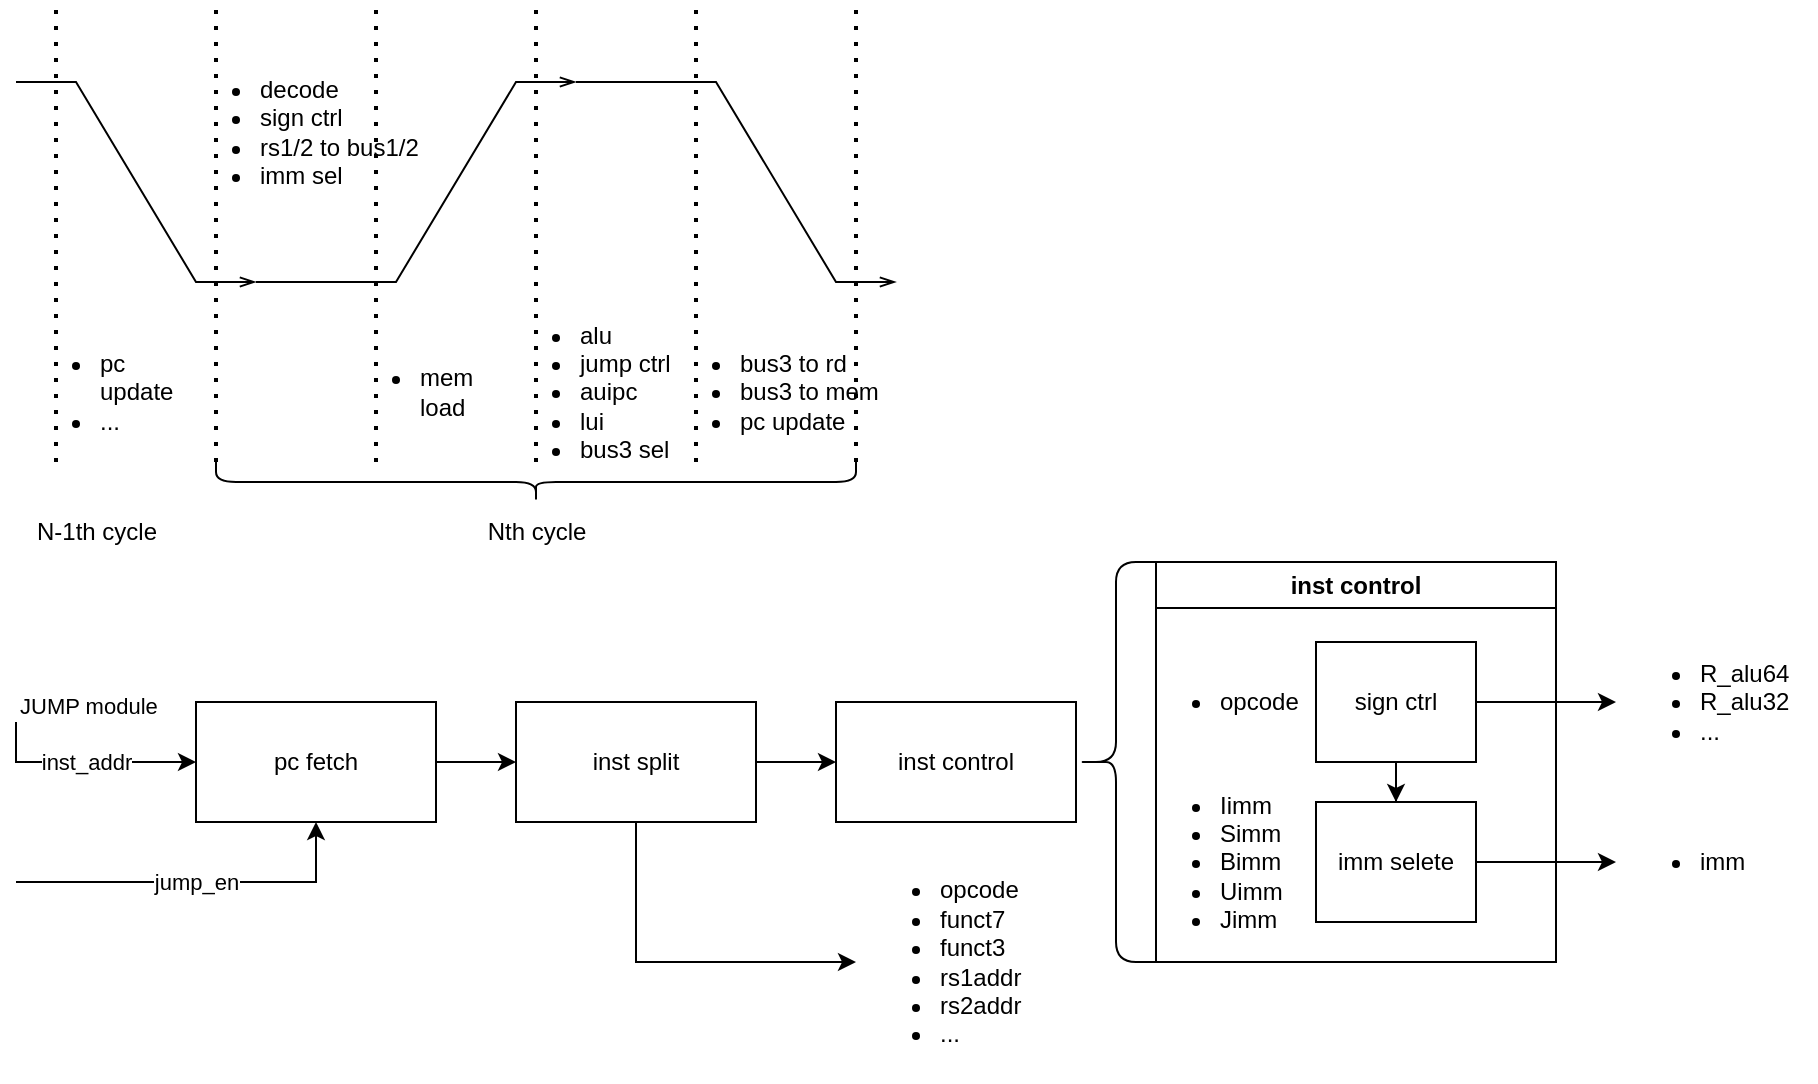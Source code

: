 <mxfile version="21.6.5" type="github">
  <diagram name="Page-1" id="90a13364-a465-7bf4-72fc-28e22215d7a0">
    <mxGraphModel dx="1331" dy="756" grid="1" gridSize="10" guides="1" tooltips="1" connect="1" arrows="1" fold="1" page="1" pageScale="1.5" pageWidth="1169" pageHeight="826" background="none" math="0" shadow="0">
      <root>
        <mxCell id="0" style=";html=1;" />
        <mxCell id="1" style=";html=1;" parent="0" />
        <mxCell id="IBjGQl41Eb35qvI7iTFf-81" value="" style="group" vertex="1" connectable="0" parent="1">
          <mxGeometry x="20" y="20" width="900" height="540" as="geometry" />
        </mxCell>
        <mxCell id="IBjGQl41Eb35qvI7iTFf-57" value="" style="edgeStyle=entityRelationEdgeStyle;fontSize=12;html=1;endArrow=openThin;endFill=0;rounded=0;" edge="1" parent="IBjGQl41Eb35qvI7iTFf-81">
          <mxGeometry width="100" height="100" relative="1" as="geometry">
            <mxPoint x="160" y="140" as="sourcePoint" />
            <mxPoint x="280" y="40" as="targetPoint" />
          </mxGeometry>
        </mxCell>
        <mxCell id="IBjGQl41Eb35qvI7iTFf-58" value="" style="endArrow=none;html=1;rounded=0;" edge="1" parent="IBjGQl41Eb35qvI7iTFf-81">
          <mxGeometry width="50" height="50" relative="1" as="geometry">
            <mxPoint x="280" y="40" as="sourcePoint" />
            <mxPoint x="320" y="40" as="targetPoint" />
          </mxGeometry>
        </mxCell>
        <mxCell id="IBjGQl41Eb35qvI7iTFf-59" value="" style="edgeStyle=entityRelationEdgeStyle;fontSize=12;html=1;endArrow=openThin;endFill=0;rounded=0;" edge="1" parent="IBjGQl41Eb35qvI7iTFf-81">
          <mxGeometry width="100" height="100" relative="1" as="geometry">
            <mxPoint x="320" y="40" as="sourcePoint" />
            <mxPoint x="440" y="140" as="targetPoint" />
            <Array as="points">
              <mxPoint x="380" y="80" />
            </Array>
          </mxGeometry>
        </mxCell>
        <mxCell id="IBjGQl41Eb35qvI7iTFf-64" value="" style="edgeStyle=entityRelationEdgeStyle;fontSize=12;html=1;endArrow=openThin;endFill=0;rounded=0;" edge="1" parent="IBjGQl41Eb35qvI7iTFf-81">
          <mxGeometry width="100" height="100" relative="1" as="geometry">
            <mxPoint y="40" as="sourcePoint" />
            <mxPoint x="120" y="140" as="targetPoint" />
            <Array as="points">
              <mxPoint x="100" y="80" />
            </Array>
          </mxGeometry>
        </mxCell>
        <mxCell id="IBjGQl41Eb35qvI7iTFf-65" value="" style="endArrow=none;html=1;rounded=0;" edge="1" parent="IBjGQl41Eb35qvI7iTFf-81">
          <mxGeometry width="50" height="50" relative="1" as="geometry">
            <mxPoint x="120" y="140" as="sourcePoint" />
            <mxPoint x="160" y="140" as="targetPoint" />
          </mxGeometry>
        </mxCell>
        <mxCell id="IBjGQl41Eb35qvI7iTFf-66" value="" style="endArrow=none;dashed=1;html=1;dashPattern=1 3;strokeWidth=2;rounded=0;" edge="1" parent="IBjGQl41Eb35qvI7iTFf-81">
          <mxGeometry width="50" height="50" relative="1" as="geometry">
            <mxPoint x="100" y="230" as="sourcePoint" />
            <mxPoint x="100" as="targetPoint" />
          </mxGeometry>
        </mxCell>
        <mxCell id="IBjGQl41Eb35qvI7iTFf-67" value="" style="endArrow=none;dashed=1;html=1;dashPattern=1 3;strokeWidth=2;rounded=0;" edge="1" parent="IBjGQl41Eb35qvI7iTFf-81">
          <mxGeometry width="50" height="50" relative="1" as="geometry">
            <mxPoint x="180" y="230" as="sourcePoint" />
            <mxPoint x="180" as="targetPoint" />
          </mxGeometry>
        </mxCell>
        <mxCell id="IBjGQl41Eb35qvI7iTFf-68" value="" style="endArrow=none;dashed=1;html=1;dashPattern=1 3;strokeWidth=2;rounded=0;" edge="1" parent="IBjGQl41Eb35qvI7iTFf-81">
          <mxGeometry width="50" height="50" relative="1" as="geometry">
            <mxPoint x="260" y="230" as="sourcePoint" />
            <mxPoint x="260" as="targetPoint" />
          </mxGeometry>
        </mxCell>
        <mxCell id="IBjGQl41Eb35qvI7iTFf-69" value="" style="endArrow=none;dashed=1;html=1;dashPattern=1 3;strokeWidth=2;rounded=0;" edge="1" parent="IBjGQl41Eb35qvI7iTFf-81">
          <mxGeometry width="50" height="50" relative="1" as="geometry">
            <mxPoint x="340" y="230" as="sourcePoint" />
            <mxPoint x="340" as="targetPoint" />
          </mxGeometry>
        </mxCell>
        <mxCell id="IBjGQl41Eb35qvI7iTFf-70" value="" style="endArrow=none;dashed=1;html=1;dashPattern=1 3;strokeWidth=2;rounded=0;" edge="1" parent="IBjGQl41Eb35qvI7iTFf-81">
          <mxGeometry width="50" height="50" relative="1" as="geometry">
            <mxPoint x="20" y="230" as="sourcePoint" />
            <mxPoint x="20" as="targetPoint" />
          </mxGeometry>
        </mxCell>
        <mxCell id="IBjGQl41Eb35qvI7iTFf-71" value="" style="endArrow=none;dashed=1;html=1;dashPattern=1 3;strokeWidth=2;rounded=0;" edge="1" parent="IBjGQl41Eb35qvI7iTFf-81">
          <mxGeometry width="50" height="50" relative="1" as="geometry">
            <mxPoint x="420" y="230" as="sourcePoint" />
            <mxPoint x="420" as="targetPoint" />
          </mxGeometry>
        </mxCell>
        <mxCell id="IBjGQl41Eb35qvI7iTFf-72" value="" style="shape=curlyBracket;whiteSpace=wrap;html=1;rounded=1;labelPosition=left;verticalLabelPosition=middle;align=right;verticalAlign=middle;rotation=-90;" vertex="1" parent="IBjGQl41Eb35qvI7iTFf-81">
          <mxGeometry x="250" y="80" width="20" height="320" as="geometry" />
        </mxCell>
        <mxCell id="IBjGQl41Eb35qvI7iTFf-73" value="Nth cycle" style="text;html=1;align=center;verticalAlign=middle;resizable=0;points=[];autosize=1;strokeColor=none;fillColor=none;" vertex="1" parent="IBjGQl41Eb35qvI7iTFf-81">
          <mxGeometry x="225" y="250" width="70" height="30" as="geometry" />
        </mxCell>
        <mxCell id="IBjGQl41Eb35qvI7iTFf-74" value="N-1th cycle" style="text;html=1;align=center;verticalAlign=middle;resizable=0;points=[];autosize=1;strokeColor=none;fillColor=none;" vertex="1" parent="IBjGQl41Eb35qvI7iTFf-81">
          <mxGeometry y="250" width="80" height="30" as="geometry" />
        </mxCell>
        <mxCell id="IBjGQl41Eb35qvI7iTFf-75" value="&lt;ul&gt;&lt;li&gt;pc update&lt;/li&gt;&lt;li&gt;...&lt;/li&gt;&lt;/ul&gt;" style="text;strokeColor=none;fillColor=none;html=1;whiteSpace=wrap;verticalAlign=middle;overflow=hidden;" vertex="1" parent="IBjGQl41Eb35qvI7iTFf-81">
          <mxGeometry y="140" width="90" height="110" as="geometry" />
        </mxCell>
        <mxCell id="IBjGQl41Eb35qvI7iTFf-77" value="&lt;ul&gt;&lt;li&gt;decode&lt;/li&gt;&lt;li&gt;sign ctrl&lt;/li&gt;&lt;li&gt;rs1/2 to bus1/2&lt;/li&gt;&lt;li&gt;imm sel&lt;/li&gt;&lt;/ul&gt;" style="text;strokeColor=none;fillColor=none;html=1;whiteSpace=wrap;verticalAlign=middle;overflow=hidden;" vertex="1" parent="IBjGQl41Eb35qvI7iTFf-81">
          <mxGeometry x="80" width="130" height="130" as="geometry" />
        </mxCell>
        <mxCell id="IBjGQl41Eb35qvI7iTFf-78" value="&lt;ul&gt;&lt;li&gt;mem load&lt;/li&gt;&lt;/ul&gt;" style="text;strokeColor=none;fillColor=none;html=1;whiteSpace=wrap;verticalAlign=middle;overflow=hidden;" vertex="1" parent="IBjGQl41Eb35qvI7iTFf-81">
          <mxGeometry x="160" y="140" width="90" height="110" as="geometry" />
        </mxCell>
        <mxCell id="IBjGQl41Eb35qvI7iTFf-79" value="&lt;ul&gt;&lt;li&gt;alu&lt;/li&gt;&lt;li&gt;jump ctrl&lt;/li&gt;&lt;li&gt;auipc&lt;/li&gt;&lt;li&gt;lui&lt;/li&gt;&lt;li&gt;bus3 sel&lt;/li&gt;&lt;/ul&gt;" style="text;strokeColor=none;fillColor=none;html=1;whiteSpace=wrap;verticalAlign=middle;overflow=hidden;" vertex="1" parent="IBjGQl41Eb35qvI7iTFf-81">
          <mxGeometry x="240" y="140" width="90" height="110" as="geometry" />
        </mxCell>
        <mxCell id="IBjGQl41Eb35qvI7iTFf-80" value="&lt;ul&gt;&lt;li&gt;bus3 to rd&lt;/li&gt;&lt;li&gt;bus3 to mem&lt;/li&gt;&lt;li&gt;pc update&lt;/li&gt;&lt;/ul&gt;" style="text;strokeColor=none;fillColor=none;html=1;whiteSpace=wrap;verticalAlign=middle;overflow=hidden;" vertex="1" parent="IBjGQl41Eb35qvI7iTFf-81">
          <mxGeometry x="320" y="140" width="130" height="110" as="geometry" />
        </mxCell>
        <mxCell id="IBjGQl41Eb35qvI7iTFf-52" value="" style="group" vertex="1" connectable="0" parent="IBjGQl41Eb35qvI7iTFf-81">
          <mxGeometry y="280" width="900" height="260" as="geometry" />
        </mxCell>
        <mxCell id="IBjGQl41Eb35qvI7iTFf-2" value="pc fetch" style="rounded=0;whiteSpace=wrap;html=1;" vertex="1" parent="IBjGQl41Eb35qvI7iTFf-52">
          <mxGeometry x="90" y="70" width="120" height="60" as="geometry" />
        </mxCell>
        <mxCell id="IBjGQl41Eb35qvI7iTFf-3" value="inst split" style="rounded=0;whiteSpace=wrap;html=1;" vertex="1" parent="IBjGQl41Eb35qvI7iTFf-52">
          <mxGeometry x="250" y="70" width="120" height="60" as="geometry" />
        </mxCell>
        <mxCell id="IBjGQl41Eb35qvI7iTFf-5" style="edgeStyle=orthogonalEdgeStyle;rounded=0;orthogonalLoop=1;jettySize=auto;html=1;exitX=1;exitY=0.5;exitDx=0;exitDy=0;entryX=0;entryY=0.5;entryDx=0;entryDy=0;" edge="1" parent="IBjGQl41Eb35qvI7iTFf-52" source="IBjGQl41Eb35qvI7iTFf-2" target="IBjGQl41Eb35qvI7iTFf-3">
          <mxGeometry relative="1" as="geometry" />
        </mxCell>
        <mxCell id="IBjGQl41Eb35qvI7iTFf-4" value="inst control" style="rounded=0;whiteSpace=wrap;html=1;" vertex="1" parent="IBjGQl41Eb35qvI7iTFf-52">
          <mxGeometry x="410" y="70" width="120" height="60" as="geometry" />
        </mxCell>
        <mxCell id="IBjGQl41Eb35qvI7iTFf-6" style="edgeStyle=orthogonalEdgeStyle;rounded=0;orthogonalLoop=1;jettySize=auto;html=1;exitX=1;exitY=0.5;exitDx=0;exitDy=0;entryX=0;entryY=0.5;entryDx=0;entryDy=0;" edge="1" parent="IBjGQl41Eb35qvI7iTFf-52" source="IBjGQl41Eb35qvI7iTFf-3" target="IBjGQl41Eb35qvI7iTFf-4">
          <mxGeometry relative="1" as="geometry" />
        </mxCell>
        <mxCell id="IBjGQl41Eb35qvI7iTFf-8" value="inst control" style="swimlane;whiteSpace=wrap;html=1;" vertex="1" parent="IBjGQl41Eb35qvI7iTFf-52">
          <mxGeometry x="570" width="200" height="200" as="geometry" />
        </mxCell>
        <mxCell id="IBjGQl41Eb35qvI7iTFf-18" style="edgeStyle=orthogonalEdgeStyle;rounded=0;orthogonalLoop=1;jettySize=auto;html=1;exitX=0.5;exitY=1;exitDx=0;exitDy=0;" edge="1" parent="IBjGQl41Eb35qvI7iTFf-8" source="IBjGQl41Eb35qvI7iTFf-10" target="IBjGQl41Eb35qvI7iTFf-11">
          <mxGeometry relative="1" as="geometry" />
        </mxCell>
        <mxCell id="IBjGQl41Eb35qvI7iTFf-10" value="sign ctrl" style="rounded=0;whiteSpace=wrap;html=1;" vertex="1" parent="IBjGQl41Eb35qvI7iTFf-8">
          <mxGeometry x="80" y="40" width="80" height="60" as="geometry" />
        </mxCell>
        <mxCell id="IBjGQl41Eb35qvI7iTFf-11" value="imm selete" style="rounded=0;whiteSpace=wrap;html=1;" vertex="1" parent="IBjGQl41Eb35qvI7iTFf-8">
          <mxGeometry x="80" y="120" width="80" height="60" as="geometry" />
        </mxCell>
        <mxCell id="IBjGQl41Eb35qvI7iTFf-16" value="&lt;ul&gt;&lt;li&gt;opcode&lt;/li&gt;&lt;/ul&gt;" style="text;strokeColor=none;fillColor=none;html=1;whiteSpace=wrap;verticalAlign=middle;overflow=hidden;" vertex="1" parent="IBjGQl41Eb35qvI7iTFf-8">
          <mxGeometry x="-10" y="30" width="100" height="80" as="geometry" />
        </mxCell>
        <mxCell id="IBjGQl41Eb35qvI7iTFf-17" value="&lt;ul&gt;&lt;li&gt;Iimm&lt;/li&gt;&lt;li&gt;Simm&lt;/li&gt;&lt;li&gt;Bimm&lt;/li&gt;&lt;li&gt;Uimm&lt;/li&gt;&lt;li&gt;Jimm&lt;/li&gt;&lt;/ul&gt;" style="text;strokeColor=none;fillColor=none;html=1;whiteSpace=wrap;verticalAlign=middle;overflow=hidden;" vertex="1" parent="IBjGQl41Eb35qvI7iTFf-8">
          <mxGeometry x="-10" y="100" width="100" height="90" as="geometry" />
        </mxCell>
        <mxCell id="IBjGQl41Eb35qvI7iTFf-9" value="" style="shape=curlyBracket;whiteSpace=wrap;html=1;rounded=1;labelPosition=left;verticalLabelPosition=middle;align=right;verticalAlign=middle;" vertex="1" parent="IBjGQl41Eb35qvI7iTFf-52">
          <mxGeometry x="530" width="40" height="200" as="geometry" />
        </mxCell>
        <mxCell id="IBjGQl41Eb35qvI7iTFf-12" value="&lt;ul&gt;&lt;li&gt;R_alu64&lt;/li&gt;&lt;li&gt;R_alu32&lt;/li&gt;&lt;li&gt;...&lt;/li&gt;&lt;/ul&gt;" style="text;strokeColor=none;fillColor=none;html=1;whiteSpace=wrap;verticalAlign=middle;overflow=hidden;" vertex="1" parent="IBjGQl41Eb35qvI7iTFf-52">
          <mxGeometry x="800" y="30" width="100" height="80" as="geometry" />
        </mxCell>
        <mxCell id="IBjGQl41Eb35qvI7iTFf-13" style="edgeStyle=orthogonalEdgeStyle;rounded=0;orthogonalLoop=1;jettySize=auto;html=1;exitX=1;exitY=0.5;exitDx=0;exitDy=0;entryX=0;entryY=0.5;entryDx=0;entryDy=0;" edge="1" parent="IBjGQl41Eb35qvI7iTFf-52" source="IBjGQl41Eb35qvI7iTFf-10" target="IBjGQl41Eb35qvI7iTFf-12">
          <mxGeometry relative="1" as="geometry" />
        </mxCell>
        <mxCell id="IBjGQl41Eb35qvI7iTFf-14" value="&lt;ul&gt;&lt;li&gt;imm&lt;/li&gt;&lt;/ul&gt;" style="text;strokeColor=none;fillColor=none;html=1;whiteSpace=wrap;verticalAlign=middle;overflow=hidden;" vertex="1" parent="IBjGQl41Eb35qvI7iTFf-52">
          <mxGeometry x="800" y="110" width="100" height="80" as="geometry" />
        </mxCell>
        <mxCell id="IBjGQl41Eb35qvI7iTFf-15" style="edgeStyle=orthogonalEdgeStyle;rounded=0;orthogonalLoop=1;jettySize=auto;html=1;exitX=1;exitY=0.5;exitDx=0;exitDy=0;" edge="1" parent="IBjGQl41Eb35qvI7iTFf-52" source="IBjGQl41Eb35qvI7iTFf-11" target="IBjGQl41Eb35qvI7iTFf-14">
          <mxGeometry relative="1" as="geometry" />
        </mxCell>
        <mxCell id="IBjGQl41Eb35qvI7iTFf-19" value="" style="endArrow=classic;html=1;rounded=0;entryX=0;entryY=0.5;entryDx=0;entryDy=0;" edge="1" parent="IBjGQl41Eb35qvI7iTFf-52" target="IBjGQl41Eb35qvI7iTFf-2">
          <mxGeometry relative="1" as="geometry">
            <mxPoint y="80" as="sourcePoint" />
            <mxPoint x="110" y="20" as="targetPoint" />
            <Array as="points">
              <mxPoint y="100" />
            </Array>
          </mxGeometry>
        </mxCell>
        <mxCell id="IBjGQl41Eb35qvI7iTFf-20" value="inst_addr" style="edgeLabel;resizable=0;html=1;align=center;verticalAlign=middle;" connectable="0" vertex="1" parent="IBjGQl41Eb35qvI7iTFf-19">
          <mxGeometry relative="1" as="geometry" />
        </mxCell>
        <mxCell id="IBjGQl41Eb35qvI7iTFf-21" value="JUMP module" style="edgeLabel;resizable=0;html=1;align=left;verticalAlign=bottom;" connectable="0" vertex="1" parent="IBjGQl41Eb35qvI7iTFf-19">
          <mxGeometry x="-1" relative="1" as="geometry" />
        </mxCell>
        <mxCell id="IBjGQl41Eb35qvI7iTFf-23" value="" style="endArrow=classic;html=1;rounded=0;entryX=0.5;entryY=1;entryDx=0;entryDy=0;" edge="1" parent="IBjGQl41Eb35qvI7iTFf-52" target="IBjGQl41Eb35qvI7iTFf-2">
          <mxGeometry relative="1" as="geometry">
            <mxPoint y="160" as="sourcePoint" />
            <mxPoint x="40" y="129" as="targetPoint" />
            <Array as="points">
              <mxPoint x="150" y="160" />
            </Array>
          </mxGeometry>
        </mxCell>
        <mxCell id="IBjGQl41Eb35qvI7iTFf-24" value="jump_en" style="edgeLabel;resizable=0;html=1;align=center;verticalAlign=middle;" connectable="0" vertex="1" parent="IBjGQl41Eb35qvI7iTFf-23">
          <mxGeometry relative="1" as="geometry" />
        </mxCell>
        <mxCell id="IBjGQl41Eb35qvI7iTFf-26" value="&lt;ul&gt;&lt;li&gt;opcode&lt;/li&gt;&lt;li&gt;funct7&lt;/li&gt;&lt;li&gt;funct3&lt;/li&gt;&lt;li&gt;rs1addr&lt;/li&gt;&lt;li&gt;rs2addr&lt;/li&gt;&lt;li&gt;...&lt;/li&gt;&lt;/ul&gt;" style="text;strokeColor=none;fillColor=none;html=1;whiteSpace=wrap;verticalAlign=middle;overflow=hidden;" vertex="1" parent="IBjGQl41Eb35qvI7iTFf-52">
          <mxGeometry x="420" y="140" width="100" height="120" as="geometry" />
        </mxCell>
        <mxCell id="IBjGQl41Eb35qvI7iTFf-28" style="edgeStyle=orthogonalEdgeStyle;rounded=0;orthogonalLoop=1;jettySize=auto;html=1;exitX=0.5;exitY=1;exitDx=0;exitDy=0;entryX=0;entryY=0.5;entryDx=0;entryDy=0;" edge="1" parent="IBjGQl41Eb35qvI7iTFf-52" source="IBjGQl41Eb35qvI7iTFf-3" target="IBjGQl41Eb35qvI7iTFf-26">
          <mxGeometry relative="1" as="geometry" />
        </mxCell>
      </root>
    </mxGraphModel>
  </diagram>
</mxfile>
